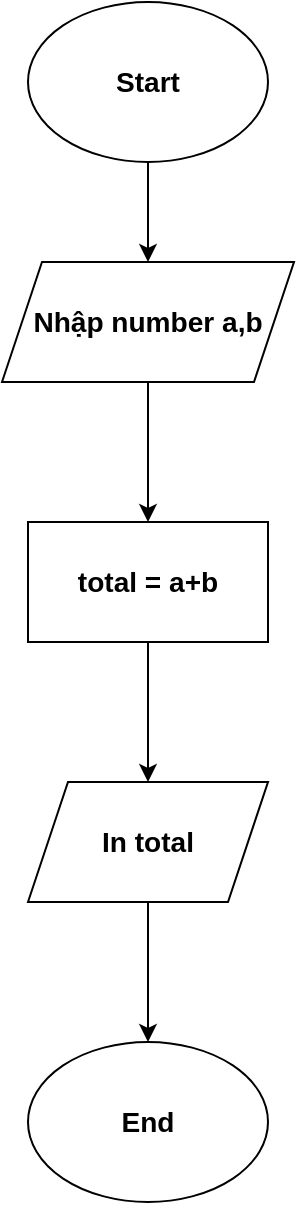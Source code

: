 <mxfile version="24.8.6">
  <diagram name="Trang-1" id="OEblAST9vj8k5Sl75nSx">
    <mxGraphModel dx="1221" dy="1928" grid="1" gridSize="10" guides="1" tooltips="1" connect="1" arrows="1" fold="1" page="1" pageScale="1" pageWidth="827" pageHeight="1169" math="0" shadow="0">
      <root>
        <mxCell id="0" />
        <mxCell id="1" parent="0" />
        <mxCell id="NoHG5mLsVnP6viQ_-lM6-1" value="&lt;h3&gt;Start&lt;/h3&gt;" style="ellipse;whiteSpace=wrap;html=1;" vertex="1" parent="1">
          <mxGeometry x="354" y="-1070" width="120" height="80" as="geometry" />
        </mxCell>
        <mxCell id="NoHG5mLsVnP6viQ_-lM6-2" value="" style="endArrow=classic;html=1;rounded=0;exitX=0.5;exitY=1;exitDx=0;exitDy=0;entryX=0.5;entryY=0;entryDx=0;entryDy=0;" edge="1" parent="1" source="NoHG5mLsVnP6viQ_-lM6-1" target="NoHG5mLsVnP6viQ_-lM6-3">
          <mxGeometry width="50" height="50" relative="1" as="geometry">
            <mxPoint x="390" y="-980" as="sourcePoint" />
            <mxPoint x="414" y="-930" as="targetPoint" />
          </mxGeometry>
        </mxCell>
        <mxCell id="NoHG5mLsVnP6viQ_-lM6-3" value="&lt;h3&gt;Nhập number a,b&lt;/h3&gt;" style="shape=parallelogram;perimeter=parallelogramPerimeter;whiteSpace=wrap;html=1;fixedSize=1;" vertex="1" parent="1">
          <mxGeometry x="341" y="-940" width="146" height="60" as="geometry" />
        </mxCell>
        <mxCell id="NoHG5mLsVnP6viQ_-lM6-5" value="" style="endArrow=classic;html=1;rounded=0;exitX=0.5;exitY=1;exitDx=0;exitDy=0;entryX=0.5;entryY=0;entryDx=0;entryDy=0;" edge="1" parent="1" source="NoHG5mLsVnP6viQ_-lM6-3" target="NoHG5mLsVnP6viQ_-lM6-7">
          <mxGeometry width="50" height="50" relative="1" as="geometry">
            <mxPoint x="390" y="-780" as="sourcePoint" />
            <mxPoint x="414" y="-810" as="targetPoint" />
          </mxGeometry>
        </mxCell>
        <mxCell id="NoHG5mLsVnP6viQ_-lM6-7" value="&lt;h3&gt;&lt;b&gt;total = a+b&lt;/b&gt;&lt;/h3&gt;" style="rounded=0;whiteSpace=wrap;html=1;" vertex="1" parent="1">
          <mxGeometry x="354" y="-810" width="120" height="60" as="geometry" />
        </mxCell>
        <mxCell id="NoHG5mLsVnP6viQ_-lM6-8" value="" style="endArrow=classic;html=1;rounded=0;exitX=0.5;exitY=1;exitDx=0;exitDy=0;entryX=0.5;entryY=0;entryDx=0;entryDy=0;" edge="1" parent="1" source="NoHG5mLsVnP6viQ_-lM6-7" target="NoHG5mLsVnP6viQ_-lM6-9">
          <mxGeometry width="50" height="50" relative="1" as="geometry">
            <mxPoint x="390" y="-780" as="sourcePoint" />
            <mxPoint x="414" y="-690" as="targetPoint" />
          </mxGeometry>
        </mxCell>
        <mxCell id="NoHG5mLsVnP6viQ_-lM6-9" value="&lt;h3&gt;In total&lt;/h3&gt;" style="shape=parallelogram;perimeter=parallelogramPerimeter;whiteSpace=wrap;html=1;fixedSize=1;" vertex="1" parent="1">
          <mxGeometry x="354" y="-680" width="120" height="60" as="geometry" />
        </mxCell>
        <mxCell id="NoHG5mLsVnP6viQ_-lM6-10" value="" style="endArrow=classic;html=1;rounded=0;exitX=0.5;exitY=1;exitDx=0;exitDy=0;" edge="1" parent="1" source="NoHG5mLsVnP6viQ_-lM6-9" target="NoHG5mLsVnP6viQ_-lM6-11">
          <mxGeometry width="50" height="50" relative="1" as="geometry">
            <mxPoint x="390" y="-680" as="sourcePoint" />
            <mxPoint x="440" y="-730" as="targetPoint" />
          </mxGeometry>
        </mxCell>
        <mxCell id="NoHG5mLsVnP6viQ_-lM6-11" value="&lt;h3&gt;End&lt;/h3&gt;" style="ellipse;whiteSpace=wrap;html=1;" vertex="1" parent="1">
          <mxGeometry x="354" y="-550" width="120" height="80" as="geometry" />
        </mxCell>
      </root>
    </mxGraphModel>
  </diagram>
</mxfile>
